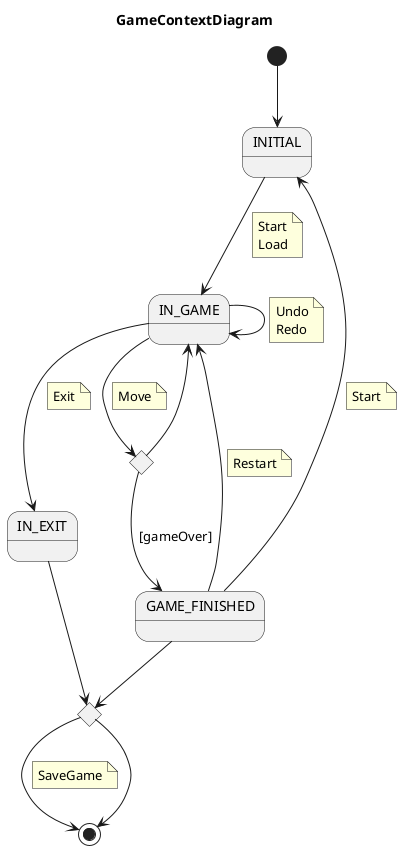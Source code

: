 @startuml GameContextDiagram
title GameContextDiagram
state INITIAL
state IN_GAME
state GAME_FINISHED
state IN_EXIT

state IF <<choice>>
state IF2 <<choice>>

[*] --> INITIAL

INITIAL --> IN_GAME
    note on link
        Start
        Load
    end note
IN_GAME --> IN_GAME
    note on link
        Undo
        Redo
        ' Resume
    end note

IN_GAME --> IF2
    note on link
        Move
    end note

IF2 --> IN_GAME
IF2 --> GAME_FINISHED: [gameOver]

IN_GAME --> IN_EXIT
    note on link
        Exit
    end note
IN_EXIT -->IF
IF -->[*]
    note on link
        SaveGame
    end note

IF --> [*]

GAME_FINISHED --> INITIAL
    note on link
        Start
    end note
GAME_FINISHED --> IN_GAME
    note on link
        Restart
    end note
GAME_FINISHED --> IF
@enduml